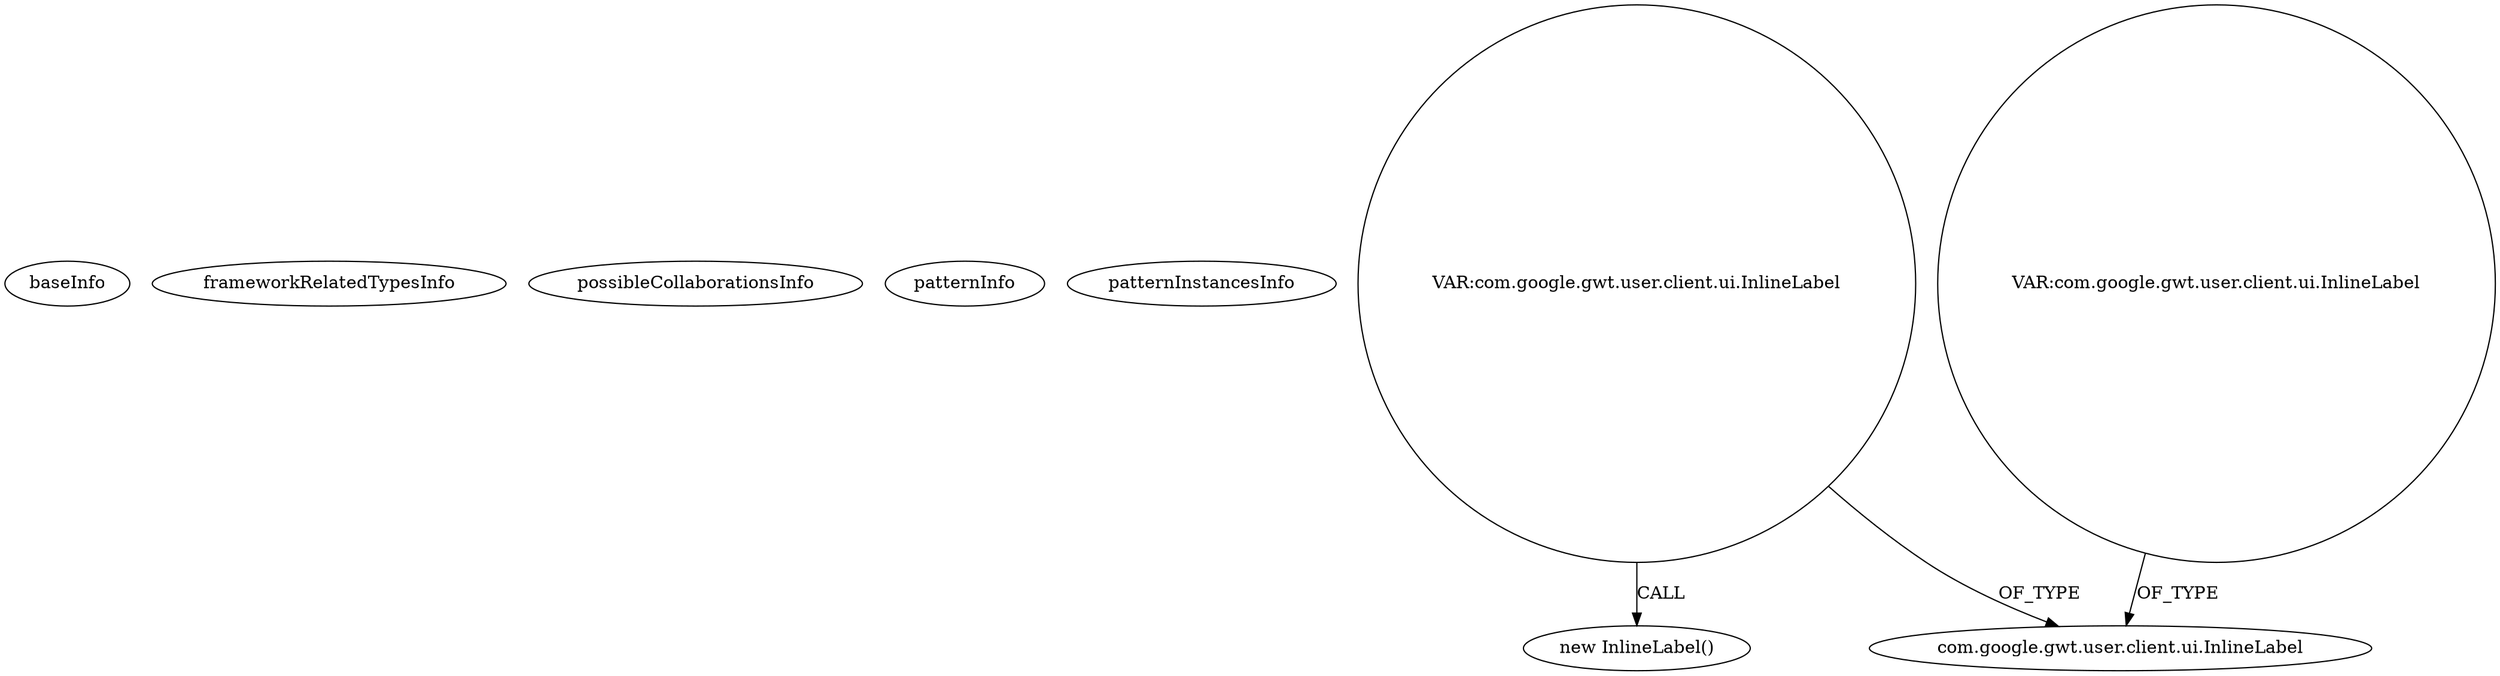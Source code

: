 digraph {
baseInfo[graphId=1077,category="pattern",isAnonymous=false,possibleRelation=false]
frameworkRelatedTypesInfo[]
possibleCollaborationsInfo[]
patternInfo[frequency=2.0,patternRootClient=null]
patternInstancesInfo[0="ashtonthomas-gwt-fast-touch-press~/ashtonthomas-gwt-fast-touch-press/gwt-fast-touch-press-master/src/io/ashton/fastpress/client/Gwt_fast_press.java~Gwt_fast_press~744",1="nakaken0629-mezamashimailgwt~/nakaken0629-mezamashimailgwt/mezamashimailgwt-master/mezamashimailgwt/src/com/appspot/mezamashimailgwt/client/Mezamashimailgwt.java~Mezamashimailgwt~4116"]
103[label="new InlineLabel()",vertexType="CONSTRUCTOR_CALL",isFrameworkType=false]
104[label="VAR:com.google.gwt.user.client.ui.InlineLabel",vertexType="VARIABLE_EXPRESION",isFrameworkType=false,shape=circle]
6[label="com.google.gwt.user.client.ui.InlineLabel",vertexType="FRAMEWORK_CLASS_TYPE",isFrameworkType=false]
118[label="VAR:com.google.gwt.user.client.ui.InlineLabel",vertexType="VARIABLE_EXPRESION",isFrameworkType=false,shape=circle]
104->103[label="CALL"]
104->6[label="OF_TYPE"]
118->6[label="OF_TYPE"]
}

